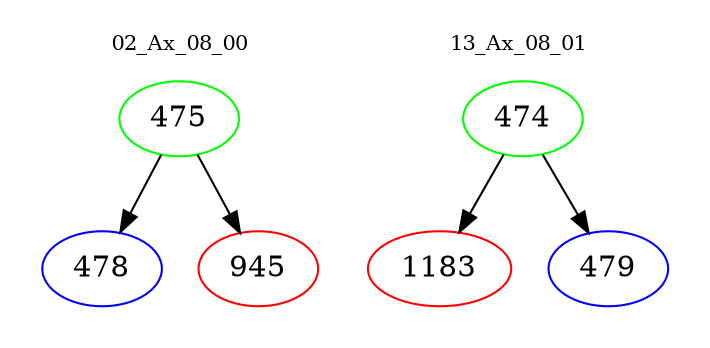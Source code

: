 digraph{
subgraph cluster_0 {
color = white
label = "02_Ax_08_00";
fontsize=10;
T0_475 [label="475", color="green"]
T0_475 -> T0_478 [color="black"]
T0_478 [label="478", color="blue"]
T0_475 -> T0_945 [color="black"]
T0_945 [label="945", color="red"]
}
subgraph cluster_1 {
color = white
label = "13_Ax_08_01";
fontsize=10;
T1_474 [label="474", color="green"]
T1_474 -> T1_1183 [color="black"]
T1_1183 [label="1183", color="red"]
T1_474 -> T1_479 [color="black"]
T1_479 [label="479", color="blue"]
}
}
